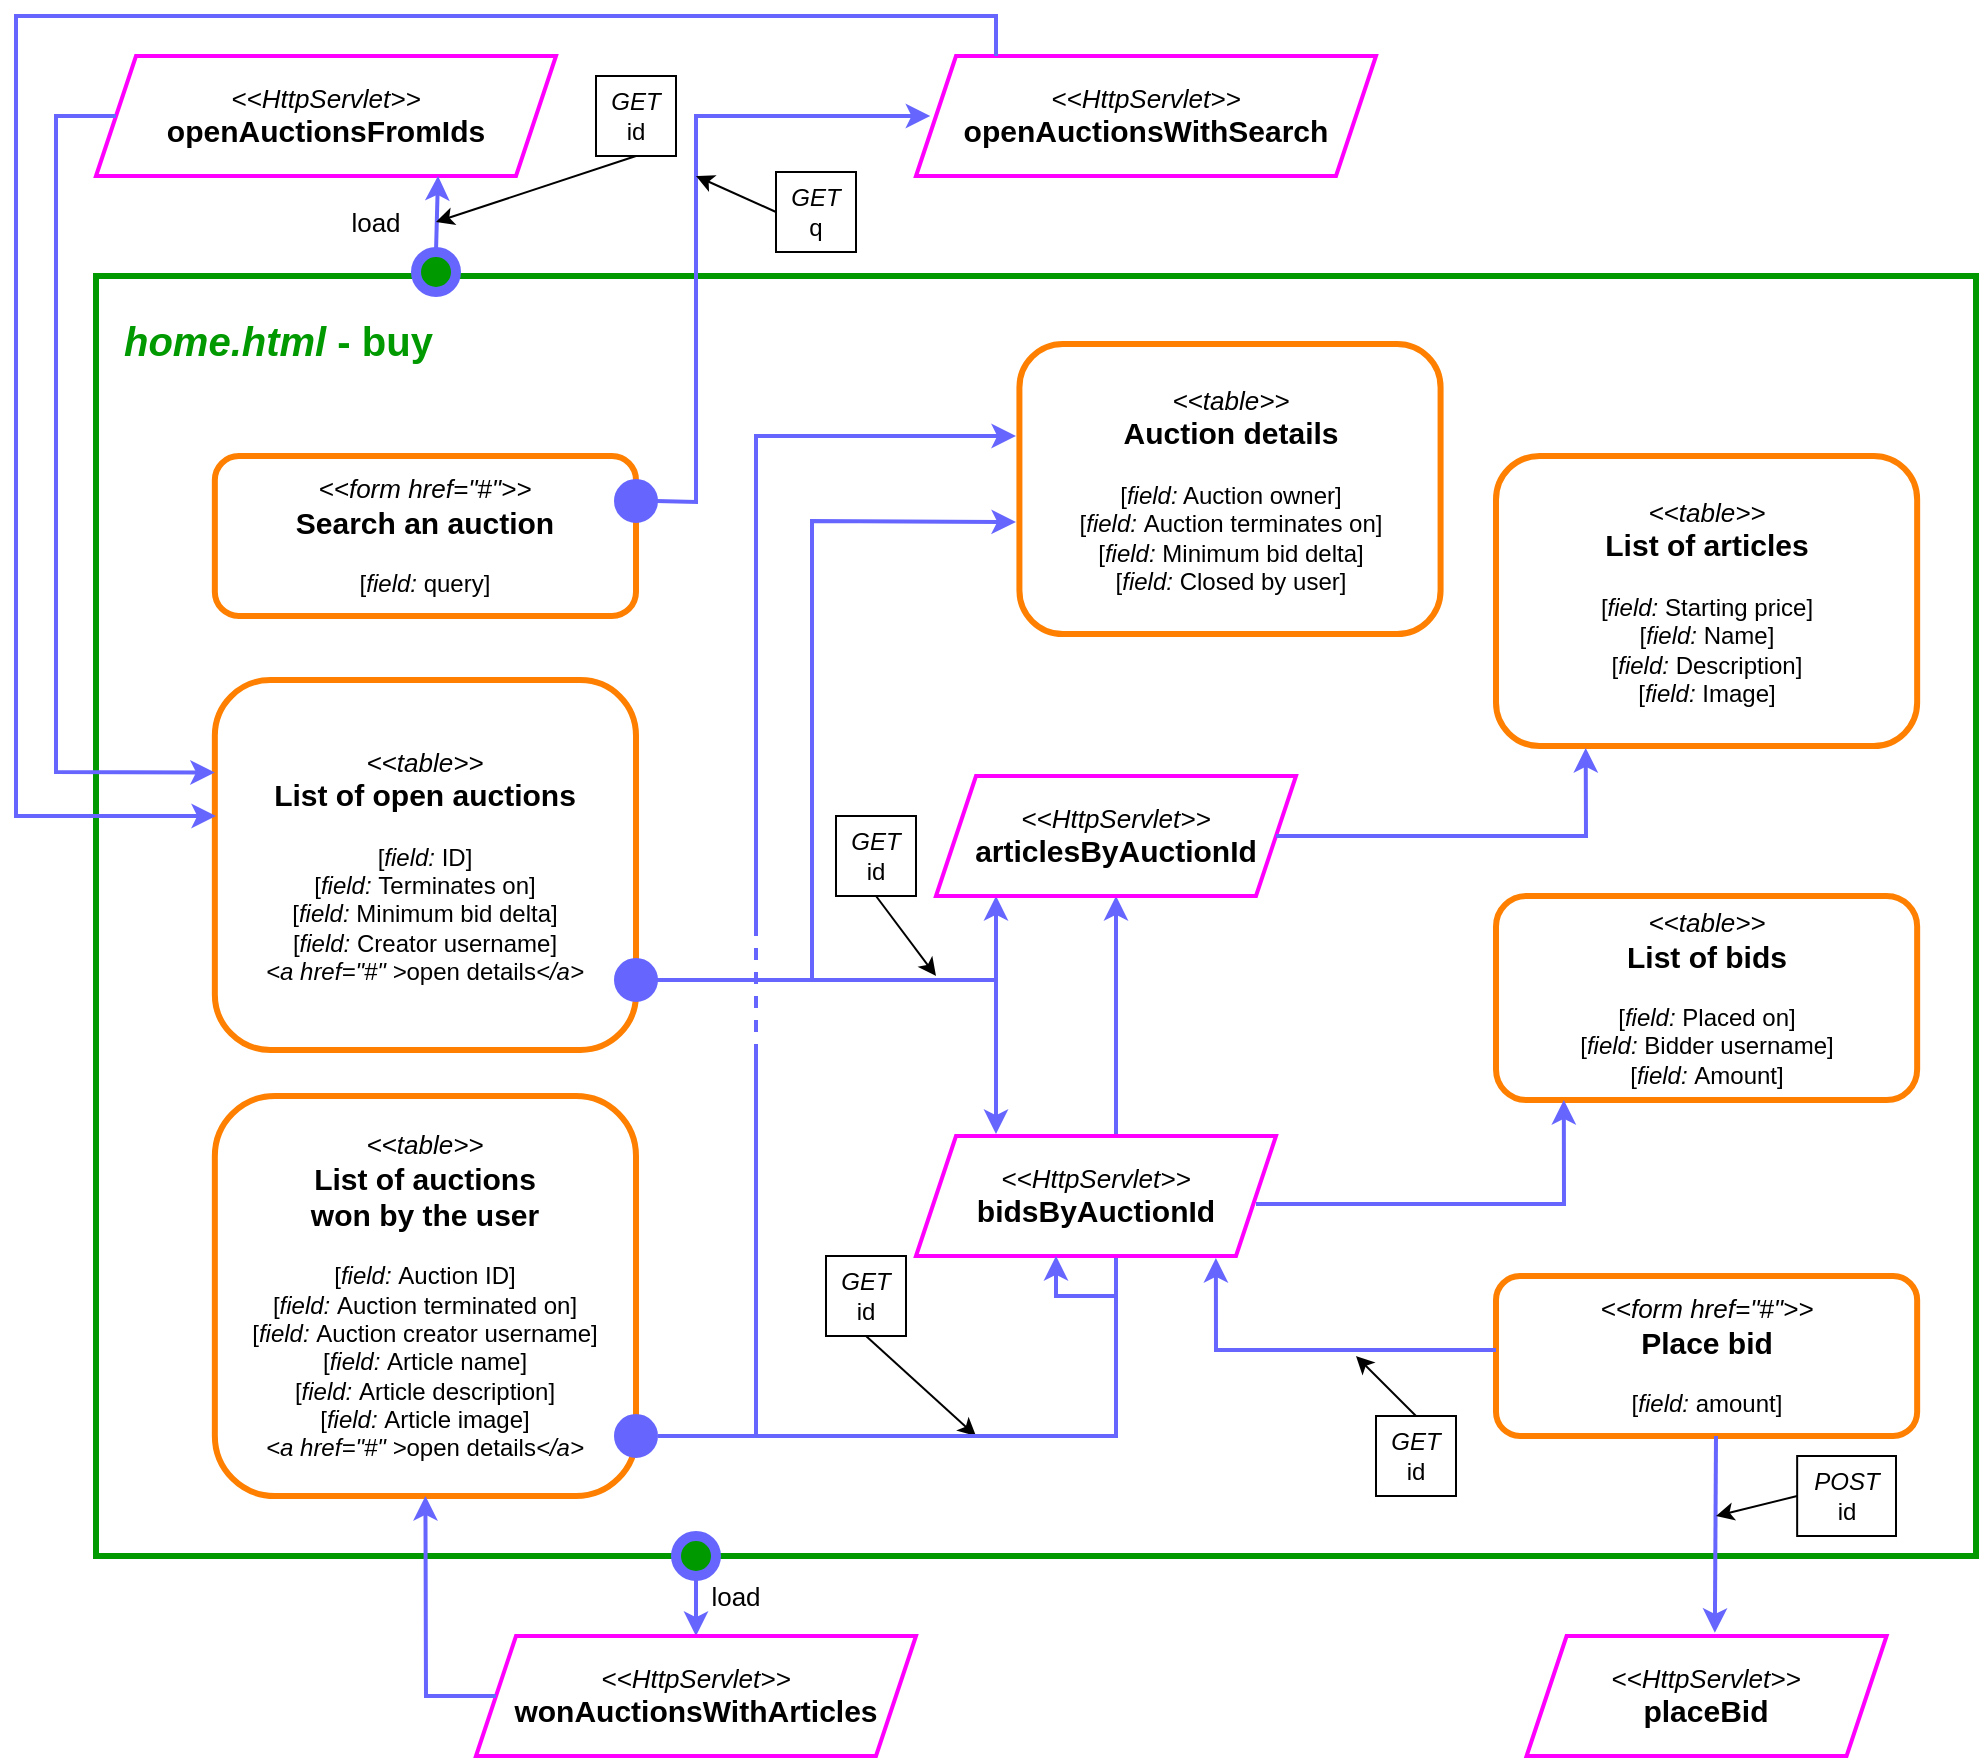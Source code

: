 <mxfile version="21.2.8" type="device">
  <diagram name="Page-1" id="SFD5FbLWe2inRmjffrm_">
    <mxGraphModel dx="810" dy="469" grid="1" gridSize="10" guides="1" tooltips="1" connect="1" arrows="1" fold="1" page="1" pageScale="1" pageWidth="850" pageHeight="1100" math="0" shadow="0">
      <root>
        <mxCell id="0" />
        <mxCell id="1" parent="0" />
        <mxCell id="dXeJd9fdskiibIoUs9Um-1" value="" style="whiteSpace=wrap;html=1;strokeWidth=3;strokeColor=#009900;movable=0;resizable=0;rotatable=0;deletable=0;editable=0;locked=1;connectable=0;" parent="1" vertex="1">
          <mxGeometry x="100" y="180" width="940" height="640" as="geometry" />
        </mxCell>
        <mxCell id="dXeJd9fdskiibIoUs9Um-32" value="&lt;i&gt;GET&lt;br&gt;&lt;/i&gt;id" style="rounded=0;whiteSpace=wrap;html=1;" parent="1" vertex="1">
          <mxGeometry x="470" y="450" width="40" height="40" as="geometry" />
        </mxCell>
        <mxCell id="dXeJd9fdskiibIoUs9Um-34" value="" style="endArrow=classic;html=1;rounded=0;exitX=0.5;exitY=1;exitDx=0;exitDy=0;" parent="1" source="dXeJd9fdskiibIoUs9Um-32" edge="1">
          <mxGeometry width="50" height="50" relative="1" as="geometry">
            <mxPoint x="510" y="570" as="sourcePoint" />
            <mxPoint x="520" y="530" as="targetPoint" />
          </mxGeometry>
        </mxCell>
        <mxCell id="dXeJd9fdskiibIoUs9Um-36" value="&lt;i&gt;GET&lt;br&gt;&lt;/i&gt;id" style="rounded=0;whiteSpace=wrap;html=1;" parent="1" vertex="1">
          <mxGeometry x="465" y="670" width="40" height="40" as="geometry" />
        </mxCell>
        <mxCell id="dXeJd9fdskiibIoUs9Um-37" value="" style="endArrow=classic;html=1;rounded=0;exitX=0.5;exitY=1;exitDx=0;exitDy=0;" parent="1" source="dXeJd9fdskiibIoUs9Um-36" edge="1">
          <mxGeometry width="50" height="50" relative="1" as="geometry">
            <mxPoint x="510" y="780" as="sourcePoint" />
            <mxPoint x="540" y="760" as="targetPoint" />
          </mxGeometry>
        </mxCell>
        <mxCell id="dXeJd9fdskiibIoUs9Um-2" value="&lt;font size=&quot;1&quot; color=&quot;#009900&quot; style=&quot;&quot;&gt;&lt;b style=&quot;font-size: 20px;&quot;&gt;&lt;i&gt;home.html&lt;/i&gt; - buy&lt;/b&gt;&lt;/font&gt;" style="text;html=1;strokeColor=none;fillColor=none;align=left;verticalAlign=middle;whiteSpace=wrap;rounded=0;" parent="1" vertex="1">
          <mxGeometry x="112.4" y="197" width="177.6" height="30" as="geometry" />
        </mxCell>
        <mxCell id="dXeJd9fdskiibIoUs9Um-3" value="&lt;font style=&quot;&quot;&gt;&lt;i&gt;&lt;font style=&quot;font-size: 13px;&quot;&gt;&amp;lt;&amp;lt;table&amp;gt;&amp;gt;&lt;/font&gt;&lt;/i&gt;&lt;br&gt;&lt;span style=&quot;font-size: 15px;&quot;&gt;&lt;b&gt;List of open auctions&lt;br&gt;&lt;/b&gt;&lt;/span&gt;&lt;br&gt;[&lt;i&gt;field:&lt;/i&gt; ID]&lt;br&gt;[&lt;i style=&quot;border-color: var(--border-color);&quot;&gt;field:&lt;/i&gt;&amp;nbsp;Terminates on]&lt;br&gt;[&lt;i style=&quot;border-color: var(--border-color);&quot;&gt;field:&lt;/i&gt;&amp;nbsp;Minimum bid delta]&lt;br&gt;[&lt;i style=&quot;border-color: var(--border-color);&quot;&gt;field:&lt;/i&gt;&amp;nbsp;Creator username]&lt;br&gt;&lt;span style=&quot;border-color: var(--border-color);&quot;&gt;&lt;font style=&quot;font-size: 12px;&quot;&gt;&lt;i&gt;&amp;lt;a href=&quot;#&quot; &amp;gt;&lt;/i&gt;open details&lt;i&gt;&amp;lt;/a&amp;gt;&lt;/i&gt;&lt;/font&gt;&lt;/span&gt;&lt;br&gt;&lt;/font&gt;" style="rounded=1;whiteSpace=wrap;html=1;strokeWidth=3;strokeColor=#FF8000;" parent="1" vertex="1">
          <mxGeometry x="159.42" y="382" width="210.58" height="185" as="geometry" />
        </mxCell>
        <mxCell id="dXeJd9fdskiibIoUs9Um-35" value="&lt;font style=&quot;&quot;&gt;&lt;i style=&quot;font-size: 13px;&quot;&gt;&amp;lt;&amp;lt;table&amp;gt;&amp;gt;&lt;/i&gt;&lt;br&gt;&lt;span style=&quot;font-size: 15px;&quot;&gt;&lt;b&gt;List of auctions&lt;br&gt;won by the user&lt;br&gt;&lt;/b&gt;&lt;/span&gt;&lt;br&gt;[&lt;i&gt;field:&lt;/i&gt;&amp;nbsp;Auction ID]&lt;br&gt;[&lt;i style=&quot;border-color: var(--border-color);&quot;&gt;field:&lt;/i&gt;&amp;nbsp;Auction terminated on]&lt;br&gt;[&lt;i style=&quot;border-color: var(--border-color);&quot;&gt;field:&lt;/i&gt;&amp;nbsp;Auction creator username]&lt;br&gt;[&lt;i style=&quot;border-color: var(--border-color);&quot;&gt;field:&lt;/i&gt;&amp;nbsp;Article name]&lt;br&gt;[&lt;i style=&quot;border-color: var(--border-color);&quot;&gt;field:&lt;/i&gt;&amp;nbsp;Article description]&lt;br&gt;[&lt;i style=&quot;border-color: var(--border-color);&quot;&gt;field:&lt;/i&gt;&amp;nbsp;Article image]&lt;br&gt;&lt;span style=&quot;border-color: var(--border-color);&quot;&gt;&lt;font style=&quot;border-color: var(--border-color);&quot;&gt;&lt;i&gt;&amp;lt;a href=&quot;#&quot; &amp;gt;&lt;/i&gt;open details&lt;i&gt;&amp;lt;/a&amp;gt;&lt;/i&gt;&lt;/font&gt;&lt;/span&gt;&lt;br&gt;&lt;/font&gt;" style="rounded=1;whiteSpace=wrap;html=1;strokeWidth=3;strokeColor=#FF8000;" parent="1" vertex="1">
          <mxGeometry x="159.42" y="590" width="210.58" height="200" as="geometry" />
        </mxCell>
        <mxCell id="dXeJd9fdskiibIoUs9Um-8" value="" style="ellipse;whiteSpace=wrap;html=1;aspect=fixed;strokeWidth=2;fillColor=#6666FF;strokeColor=#6666FF;" parent="1" vertex="1">
          <mxGeometry x="360" y="750" width="20" height="20" as="geometry" />
        </mxCell>
        <mxCell id="dXeJd9fdskiibIoUs9Um-10" value="" style="endArrow=none;html=1;rounded=0;strokeColor=#6666FF;strokeWidth=2;startArrow=classic;startFill=1;" parent="1" edge="1">
          <mxGeometry width="50" height="50" relative="1" as="geometry">
            <mxPoint x="610" y="490" as="sourcePoint" />
            <mxPoint x="381" y="760" as="targetPoint" />
            <Array as="points">
              <mxPoint x="610" y="760" />
            </Array>
          </mxGeometry>
        </mxCell>
        <mxCell id="T3EsUtSMvEaVMbdLduOL-2" value="" style="endArrow=none;html=1;rounded=0;strokeColor=#6666FF;strokeWidth=2;startArrow=classic;startFill=1;" parent="1" target="dXeJd9fdskiibIoUs9Um-6" edge="1">
          <mxGeometry width="50" height="50" relative="1" as="geometry">
            <mxPoint x="550" y="490" as="sourcePoint" />
            <mxPoint x="360" y="537" as="targetPoint" />
            <Array as="points">
              <mxPoint x="550" y="532" />
            </Array>
          </mxGeometry>
        </mxCell>
        <mxCell id="dXeJd9fdskiibIoUs9Um-6" value="" style="ellipse;whiteSpace=wrap;html=1;aspect=fixed;strokeWidth=2;fillColor=#6666FF;strokeColor=#6666FF;" parent="1" vertex="1">
          <mxGeometry x="360" y="522" width="20" height="20" as="geometry" />
        </mxCell>
        <mxCell id="vt7QC5vwdiBKCCCicauR-1" value="&lt;font style=&quot;&quot;&gt;&lt;i&gt;&lt;font style=&quot;font-size: 13px;&quot;&gt;&amp;lt;&amp;lt;form href=&quot;#&quot;&amp;gt;&amp;gt;&lt;/font&gt;&lt;/i&gt;&lt;br&gt;&lt;span style=&quot;font-size: 15px;&quot;&gt;&lt;b&gt;Search an auction&lt;br&gt;&lt;/b&gt;&lt;/span&gt;&lt;br&gt;[&lt;i&gt;field:&lt;/i&gt;&amp;nbsp;query]&lt;br&gt;&lt;/font&gt;" style="rounded=1;whiteSpace=wrap;html=1;strokeWidth=3;strokeColor=#FF8000;" parent="1" vertex="1">
          <mxGeometry x="159.42" y="270" width="210.58" height="80" as="geometry" />
        </mxCell>
        <mxCell id="vt7QC5vwdiBKCCCicauR-2" value="&lt;font style=&quot;&quot;&gt;&lt;i style=&quot;font-size: 13px;&quot;&gt;&amp;lt;&amp;lt;HttpServlet&amp;gt;&amp;gt;&lt;/i&gt;&lt;br&gt;&lt;span style=&quot;font-size: 15px;&quot;&gt;&lt;b&gt;openAuctionsWithSearch&lt;/b&gt;&lt;/span&gt;&lt;br&gt;&lt;/font&gt;" style="shape=parallelogram;perimeter=parallelogramPerimeter;whiteSpace=wrap;html=1;fixedSize=1;strokeColor=#FF00FF;strokeWidth=2;" parent="1" vertex="1">
          <mxGeometry x="510" y="70" width="230" height="60" as="geometry" />
        </mxCell>
        <mxCell id="vt7QC5vwdiBKCCCicauR-3" value="" style="ellipse;whiteSpace=wrap;html=1;aspect=fixed;strokeWidth=2;fillColor=#6666FF;strokeColor=#6666FF;" parent="1" vertex="1">
          <mxGeometry x="360" y="282.5" width="20" height="20" as="geometry" />
        </mxCell>
        <mxCell id="vt7QC5vwdiBKCCCicauR-4" value="" style="endArrow=none;html=1;rounded=0;strokeColor=#6666FF;strokeWidth=2;startArrow=classic;startFill=1;entryX=1;entryY=0.5;entryDx=0;entryDy=0;exitX=0.031;exitY=0.5;exitDx=0;exitDy=0;exitPerimeter=0;" parent="1" source="vt7QC5vwdiBKCCCicauR-2" target="vt7QC5vwdiBKCCCicauR-3" edge="1">
          <mxGeometry width="50" height="50" relative="1" as="geometry">
            <mxPoint x="470" y="140" as="sourcePoint" />
            <mxPoint x="320" y="160.66" as="targetPoint" />
            <Array as="points">
              <mxPoint x="400" y="100" />
              <mxPoint x="400" y="293" />
            </Array>
          </mxGeometry>
        </mxCell>
        <mxCell id="vt7QC5vwdiBKCCCicauR-6" value="" style="endArrow=none;html=1;rounded=0;strokeColor=#6666FF;strokeWidth=2;startArrow=classic;startFill=1;" parent="1" edge="1">
          <mxGeometry width="50" height="50" relative="1" as="geometry">
            <mxPoint x="160" y="450" as="sourcePoint" />
            <mxPoint x="550" y="70" as="targetPoint" />
            <Array as="points">
              <mxPoint x="60" y="450" />
              <mxPoint x="60" y="50" />
              <mxPoint x="550" y="50" />
            </Array>
          </mxGeometry>
        </mxCell>
        <mxCell id="vt7QC5vwdiBKCCCicauR-7" value="&lt;i&gt;GET&lt;br&gt;&lt;/i&gt;q" style="rounded=0;whiteSpace=wrap;html=1;" parent="1" vertex="1">
          <mxGeometry x="440" y="128" width="40" height="40" as="geometry" />
        </mxCell>
        <mxCell id="vt7QC5vwdiBKCCCicauR-8" value="" style="endArrow=classic;html=1;rounded=0;exitX=0;exitY=0.5;exitDx=0;exitDy=0;" parent="1" source="vt7QC5vwdiBKCCCicauR-7" edge="1">
          <mxGeometry width="50" height="50" relative="1" as="geometry">
            <mxPoint x="335" y="210" as="sourcePoint" />
            <mxPoint x="400" y="130" as="targetPoint" />
          </mxGeometry>
        </mxCell>
        <mxCell id="vt7QC5vwdiBKCCCicauR-12" value="&lt;font style=&quot;&quot;&gt;&lt;i&gt;&lt;font style=&quot;font-size: 13px;&quot;&gt;&amp;lt;&amp;lt;table&amp;gt;&amp;gt;&lt;/font&gt;&lt;/i&gt;&lt;br&gt;&lt;span style=&quot;font-size: 15px;&quot;&gt;&lt;b&gt;List of articles&lt;br&gt;&lt;/b&gt;&lt;/span&gt;&lt;br&gt;[&lt;i&gt;field:&lt;/i&gt; Starting price]&lt;br&gt;[&lt;i style=&quot;border-color: var(--border-color);&quot;&gt;field:&lt;/i&gt;&amp;nbsp;Name]&lt;br&gt;[&lt;i style=&quot;border-color: var(--border-color);&quot;&gt;field:&lt;/i&gt;&amp;nbsp;Description]&lt;br&gt;[&lt;i style=&quot;border-color: var(--border-color);&quot;&gt;field:&lt;/i&gt;&amp;nbsp;Image]&lt;br&gt;&lt;/font&gt;" style="rounded=1;whiteSpace=wrap;html=1;strokeWidth=3;strokeColor=#FF8000;" parent="1" vertex="1">
          <mxGeometry x="800" y="270" width="210.58" height="145" as="geometry" />
        </mxCell>
        <mxCell id="vt7QC5vwdiBKCCCicauR-13" value="&lt;font style=&quot;&quot;&gt;&lt;i&gt;&lt;font style=&quot;font-size: 13px;&quot;&gt;&amp;lt;&amp;lt;table&amp;gt;&amp;gt;&lt;/font&gt;&lt;/i&gt;&lt;br&gt;&lt;span style=&quot;font-size: 15px;&quot;&gt;&lt;b&gt;List of bids&lt;br&gt;&lt;/b&gt;&lt;/span&gt;&lt;br&gt;[&lt;i&gt;field:&lt;/i&gt; Placed on]&lt;br&gt;[&lt;i style=&quot;border-color: var(--border-color);&quot;&gt;field:&lt;/i&gt;&amp;nbsp;Bidder username]&lt;br&gt;[&lt;i style=&quot;border-color: var(--border-color);&quot;&gt;field:&lt;/i&gt;&amp;nbsp;Amount]&lt;br&gt;&lt;/font&gt;" style="rounded=1;whiteSpace=wrap;html=1;strokeWidth=3;strokeColor=#FF8000;" parent="1" vertex="1">
          <mxGeometry x="800" y="490" width="210.58" height="102" as="geometry" />
        </mxCell>
        <mxCell id="vt7QC5vwdiBKCCCicauR-14" value="&lt;font style=&quot;&quot;&gt;&lt;i style=&quot;font-size: 13px;&quot;&gt;&amp;lt;&amp;lt;HttpServlet&amp;gt;&amp;gt;&lt;/i&gt;&lt;br&gt;&lt;span style=&quot;font-size: 15px;&quot;&gt;&lt;b&gt;articlesByAuctionId&lt;/b&gt;&lt;/span&gt;&lt;br&gt;&lt;/font&gt;" style="shape=parallelogram;perimeter=parallelogramPerimeter;whiteSpace=wrap;html=1;fixedSize=1;strokeColor=#FF00FF;strokeWidth=2;" parent="1" vertex="1">
          <mxGeometry x="520" y="430" width="180" height="60" as="geometry" />
        </mxCell>
        <mxCell id="dXeJd9fdskiibIoUs9Um-12" value="&lt;font style=&quot;&quot;&gt;&lt;i style=&quot;font-size: 13px;&quot;&gt;&amp;lt;&amp;lt;HttpServlet&amp;gt;&amp;gt;&lt;/i&gt;&lt;br&gt;&lt;span style=&quot;font-size: 15px;&quot;&gt;&lt;b&gt;bidsByAuctionId&lt;/b&gt;&lt;/span&gt;&lt;br&gt;&lt;/font&gt;" style="shape=parallelogram;perimeter=parallelogramPerimeter;whiteSpace=wrap;html=1;fixedSize=1;strokeColor=#FF00FF;strokeWidth=2;" parent="1" vertex="1">
          <mxGeometry x="510" y="610" width="180" height="60" as="geometry" />
        </mxCell>
        <mxCell id="vt7QC5vwdiBKCCCicauR-15" value="" style="endArrow=none;html=1;rounded=0;strokeColor=#6666FF;strokeWidth=2;startArrow=classic;startFill=1;" parent="1" edge="1">
          <mxGeometry width="50" height="50" relative="1" as="geometry">
            <mxPoint x="550" y="609" as="sourcePoint" />
            <mxPoint x="550" y="530" as="targetPoint" />
          </mxGeometry>
        </mxCell>
        <mxCell id="vt7QC5vwdiBKCCCicauR-16" value="" style="endArrow=none;html=1;rounded=0;strokeColor=#6666FF;strokeWidth=2;startArrow=classic;startFill=1;" parent="1" edge="1">
          <mxGeometry width="50" height="50" relative="1" as="geometry">
            <mxPoint x="580" y="670" as="sourcePoint" />
            <mxPoint x="610" y="690" as="targetPoint" />
            <Array as="points">
              <mxPoint x="580" y="690" />
            </Array>
          </mxGeometry>
        </mxCell>
        <mxCell id="vt7QC5vwdiBKCCCicauR-17" value="" style="endArrow=none;html=1;rounded=0;strokeColor=#6666FF;strokeWidth=2;startArrow=classic;startFill=1;entryX=1;entryY=0.5;entryDx=0;entryDy=0;exitX=0.213;exitY=1.007;exitDx=0;exitDy=0;exitPerimeter=0;" parent="1" source="vt7QC5vwdiBKCCCicauR-12" target="vt7QC5vwdiBKCCCicauR-14" edge="1">
          <mxGeometry width="50" height="50" relative="1" as="geometry">
            <mxPoint x="810" y="460" as="sourcePoint" />
            <mxPoint x="760" y="450" as="targetPoint" />
            <Array as="points">
              <mxPoint x="845" y="460" />
            </Array>
          </mxGeometry>
        </mxCell>
        <mxCell id="vt7QC5vwdiBKCCCicauR-18" value="" style="endArrow=none;html=1;rounded=0;strokeColor=#6666FF;strokeWidth=2;startArrow=classic;startFill=1;entryX=1;entryY=0.5;entryDx=0;entryDy=0;exitX=0.161;exitY=1;exitDx=0;exitDy=0;exitPerimeter=0;" parent="1" source="vt7QC5vwdiBKCCCicauR-13" edge="1">
          <mxGeometry width="50" height="50" relative="1" as="geometry">
            <mxPoint x="756" y="591" as="sourcePoint" />
            <mxPoint x="680" y="644" as="targetPoint" />
            <Array as="points">
              <mxPoint x="834" y="644" />
            </Array>
          </mxGeometry>
        </mxCell>
        <mxCell id="vt7QC5vwdiBKCCCicauR-19" value="&lt;font style=&quot;&quot;&gt;&lt;i&gt;&lt;font style=&quot;font-size: 13px;&quot;&gt;&amp;lt;&amp;lt;form href=&quot;#&quot;&amp;gt;&amp;gt;&lt;/font&gt;&lt;/i&gt;&lt;br&gt;&lt;span style=&quot;font-size: 15px;&quot;&gt;&lt;b&gt;Place bid&lt;br&gt;&lt;/b&gt;&lt;/span&gt;&lt;br&gt;[&lt;i&gt;field:&lt;/i&gt;&amp;nbsp;amount]&lt;br&gt;&lt;/font&gt;" style="rounded=1;whiteSpace=wrap;html=1;strokeWidth=3;strokeColor=#FF8000;" parent="1" vertex="1">
          <mxGeometry x="800" y="680" width="210.58" height="80" as="geometry" />
        </mxCell>
        <mxCell id="vt7QC5vwdiBKCCCicauR-20" value="&lt;font style=&quot;&quot;&gt;&lt;i style=&quot;font-size: 13px;&quot;&gt;&amp;lt;&amp;lt;HttpServlet&amp;gt;&amp;gt;&lt;/i&gt;&lt;br&gt;&lt;span style=&quot;font-size: 15px;&quot;&gt;&lt;b&gt;placeBid&lt;/b&gt;&lt;/span&gt;&lt;br&gt;&lt;/font&gt;" style="shape=parallelogram;perimeter=parallelogramPerimeter;whiteSpace=wrap;html=1;fixedSize=1;strokeColor=#FF00FF;strokeWidth=2;" parent="1" vertex="1">
          <mxGeometry x="815.29" y="860" width="180" height="60" as="geometry" />
        </mxCell>
        <mxCell id="vt7QC5vwdiBKCCCicauR-21" value="" style="endArrow=none;html=1;rounded=0;strokeColor=#6666FF;strokeWidth=2;startArrow=classic;startFill=1;exitX=0.523;exitY=-0.027;exitDx=0;exitDy=0;exitPerimeter=0;" parent="1" source="vt7QC5vwdiBKCCCicauR-20" edge="1">
          <mxGeometry width="50" height="50" relative="1" as="geometry">
            <mxPoint x="910" y="839" as="sourcePoint" />
            <mxPoint x="910" y="760" as="targetPoint" />
          </mxGeometry>
        </mxCell>
        <mxCell id="vt7QC5vwdiBKCCCicauR-23" value="" style="endArrow=none;html=1;rounded=0;strokeColor=#6666FF;strokeWidth=2;startArrow=classic;startFill=1;exitX=0.833;exitY=1.067;exitDx=0;exitDy=0;exitPerimeter=0;" parent="1" edge="1">
          <mxGeometry width="50" height="50" relative="1" as="geometry">
            <mxPoint x="659.94" y="671.02" as="sourcePoint" />
            <mxPoint x="800" y="717" as="targetPoint" />
            <Array as="points">
              <mxPoint x="660" y="717" />
            </Array>
          </mxGeometry>
        </mxCell>
        <mxCell id="vt7QC5vwdiBKCCCicauR-24" value="&lt;i&gt;GET&lt;br&gt;&lt;/i&gt;id" style="rounded=0;whiteSpace=wrap;html=1;" parent="1" vertex="1">
          <mxGeometry x="740" y="750" width="40" height="40" as="geometry" />
        </mxCell>
        <mxCell id="vt7QC5vwdiBKCCCicauR-25" value="" style="endArrow=classic;html=1;rounded=0;exitX=0.5;exitY=0;exitDx=0;exitDy=0;" parent="1" source="vt7QC5vwdiBKCCCicauR-24" edge="1">
          <mxGeometry width="50" height="50" relative="1" as="geometry">
            <mxPoint x="740" y="870" as="sourcePoint" />
            <mxPoint x="730" y="720" as="targetPoint" />
          </mxGeometry>
        </mxCell>
        <mxCell id="vt7QC5vwdiBKCCCicauR-26" value="&lt;i&gt;POST&lt;br&gt;&lt;/i&gt;id" style="rounded=0;whiteSpace=wrap;html=1;" parent="1" vertex="1">
          <mxGeometry x="950.58" y="770" width="49.42" height="40" as="geometry" />
        </mxCell>
        <mxCell id="vt7QC5vwdiBKCCCicauR-27" value="" style="endArrow=classic;html=1;rounded=0;exitX=0;exitY=0.5;exitDx=0;exitDy=0;" parent="1" source="vt7QC5vwdiBKCCCicauR-26" edge="1">
          <mxGeometry width="50" height="50" relative="1" as="geometry">
            <mxPoint x="1035.58" y="885" as="sourcePoint" />
            <mxPoint x="910" y="800" as="targetPoint" />
          </mxGeometry>
        </mxCell>
        <mxCell id="vt7QC5vwdiBKCCCicauR-28" value="&lt;font style=&quot;&quot;&gt;&lt;i&gt;&lt;font style=&quot;font-size: 13px;&quot;&gt;&amp;lt;&amp;lt;table&amp;gt;&amp;gt;&lt;/font&gt;&lt;/i&gt;&lt;br&gt;&lt;span style=&quot;font-size: 15px;&quot;&gt;&lt;b&gt;Auction details&lt;br&gt;&lt;/b&gt;&lt;/span&gt;&lt;br&gt;[&lt;i&gt;field:&lt;/i&gt; Auction owner]&lt;br&gt;[&lt;i style=&quot;border-color: var(--border-color);&quot;&gt;field:&lt;/i&gt;&amp;nbsp;Auction terminates on]&lt;br&gt;[&lt;i style=&quot;border-color: var(--border-color);&quot;&gt;field:&lt;/i&gt;&amp;nbsp;Minimum bid delta]&lt;br&gt;[&lt;i style=&quot;border-color: var(--border-color);&quot;&gt;field:&lt;/i&gt;&amp;nbsp;Closed by user]&lt;br&gt;&lt;/font&gt;" style="rounded=1;whiteSpace=wrap;html=1;strokeWidth=3;strokeColor=#FF8000;" parent="1" vertex="1">
          <mxGeometry x="561.71" y="214" width="210.58" height="145" as="geometry" />
        </mxCell>
        <mxCell id="vt7QC5vwdiBKCCCicauR-29" value="" style="ellipse;whiteSpace=wrap;html=1;aspect=fixed;strokeWidth=5;fillColor=#009900;strokeColor=#6666FF;" parent="1" vertex="1">
          <mxGeometry x="390" y="810" width="20" height="20" as="geometry" />
        </mxCell>
        <mxCell id="vt7QC5vwdiBKCCCicauR-30" value="" style="endArrow=none;html=1;rounded=0;strokeColor=#6666FF;strokeWidth=2;startArrow=classic;startFill=1;" parent="1" edge="1">
          <mxGeometry width="50" height="50" relative="1" as="geometry">
            <mxPoint x="400" y="860" as="sourcePoint" />
            <mxPoint x="400" y="830" as="targetPoint" />
          </mxGeometry>
        </mxCell>
        <mxCell id="vt7QC5vwdiBKCCCicauR-31" value="&lt;font style=&quot;font-size: 13px;&quot;&gt;load&lt;/font&gt;" style="text;html=1;strokeColor=none;fillColor=none;align=center;verticalAlign=middle;whiteSpace=wrap;rounded=0;" parent="1" vertex="1">
          <mxGeometry x="390" y="825" width="60" height="30" as="geometry" />
        </mxCell>
        <mxCell id="vt7QC5vwdiBKCCCicauR-32" value="&lt;font style=&quot;&quot;&gt;&lt;i style=&quot;font-size: 13px;&quot;&gt;&amp;lt;&amp;lt;HttpServlet&amp;gt;&amp;gt;&lt;/i&gt;&lt;br&gt;&lt;span style=&quot;font-size: 15px;&quot;&gt;&lt;b&gt;wonAuctionsWithArticles&lt;/b&gt;&lt;/span&gt;&lt;br&gt;&lt;/font&gt;" style="shape=parallelogram;perimeter=parallelogramPerimeter;whiteSpace=wrap;html=1;fixedSize=1;strokeColor=#FF00FF;strokeWidth=2;" parent="1" vertex="1">
          <mxGeometry x="290" y="860" width="220" height="60" as="geometry" />
        </mxCell>
        <mxCell id="vt7QC5vwdiBKCCCicauR-33" value="" style="endArrow=none;html=1;rounded=0;strokeColor=#6666FF;strokeWidth=2;startArrow=classic;startFill=1;entryX=0;entryY=0.5;entryDx=0;entryDy=0;exitX=0.5;exitY=1;exitDx=0;exitDy=0;" parent="1" source="dXeJd9fdskiibIoUs9Um-35" target="vt7QC5vwdiBKCCCicauR-32" edge="1">
          <mxGeometry width="50" height="50" relative="1" as="geometry">
            <mxPoint x="159.42" y="959" as="sourcePoint" />
            <mxPoint x="159.42" y="880" as="targetPoint" />
            <Array as="points">
              <mxPoint x="265" y="890" />
            </Array>
          </mxGeometry>
        </mxCell>
        <mxCell id="vt7QC5vwdiBKCCCicauR-34" value="&lt;font style=&quot;&quot;&gt;&lt;i style=&quot;font-size: 13px;&quot;&gt;&amp;lt;&amp;lt;HttpServlet&amp;gt;&amp;gt;&lt;/i&gt;&lt;br&gt;&lt;span style=&quot;font-size: 15px;&quot;&gt;&lt;b&gt;openAuctionsFromIds&lt;/b&gt;&lt;/span&gt;&lt;br&gt;&lt;/font&gt;" style="shape=parallelogram;perimeter=parallelogramPerimeter;whiteSpace=wrap;html=1;fixedSize=1;strokeColor=#FF00FF;strokeWidth=2;" parent="1" vertex="1">
          <mxGeometry x="100" y="70" width="230" height="60" as="geometry" />
        </mxCell>
        <mxCell id="vt7QC5vwdiBKCCCicauR-35" value="" style="ellipse;whiteSpace=wrap;html=1;aspect=fixed;strokeWidth=5;fillColor=#009900;strokeColor=#6666FF;" parent="1" vertex="1">
          <mxGeometry x="260" y="168" width="20" height="20" as="geometry" />
        </mxCell>
        <mxCell id="vt7QC5vwdiBKCCCicauR-36" value="" style="endArrow=none;html=1;rounded=0;strokeColor=#6666FF;strokeWidth=2;startArrow=classic;startFill=1;entryX=0.5;entryY=0;entryDx=0;entryDy=0;exitX=0.807;exitY=1.036;exitDx=0;exitDy=0;exitPerimeter=0;" parent="1" target="vt7QC5vwdiBKCCCicauR-35" edge="1">
          <mxGeometry width="50" height="50" relative="1" as="geometry">
            <mxPoint x="271" y="130" as="sourcePoint" />
            <mxPoint x="270" y="228.33" as="targetPoint" />
          </mxGeometry>
        </mxCell>
        <mxCell id="vt7QC5vwdiBKCCCicauR-37" value="&lt;font style=&quot;font-size: 13px;&quot;&gt;load&lt;/font&gt;" style="text;html=1;strokeColor=none;fillColor=none;align=center;verticalAlign=middle;whiteSpace=wrap;rounded=0;" parent="1" vertex="1">
          <mxGeometry x="210" y="138" width="60" height="30" as="geometry" />
        </mxCell>
        <mxCell id="vt7QC5vwdiBKCCCicauR-38" value="" style="endArrow=none;html=1;rounded=0;strokeColor=#6666FF;strokeWidth=2;startArrow=classic;startFill=1;entryX=0;entryY=0.5;entryDx=0;entryDy=0;exitX=0;exitY=0.25;exitDx=0;exitDy=0;" parent="1" source="dXeJd9fdskiibIoUs9Um-3" target="vt7QC5vwdiBKCCCicauR-34" edge="1">
          <mxGeometry width="50" height="50" relative="1" as="geometry">
            <mxPoint x="281" y="140" as="sourcePoint" />
            <mxPoint x="280" y="178" as="targetPoint" />
            <Array as="points">
              <mxPoint x="80" y="428" />
              <mxPoint x="80" y="100" />
            </Array>
          </mxGeometry>
        </mxCell>
        <mxCell id="vt7QC5vwdiBKCCCicauR-39" value="&lt;i&gt;GET&lt;br&gt;&lt;/i&gt;id" style="rounded=0;whiteSpace=wrap;html=1;" parent="1" vertex="1">
          <mxGeometry x="350" y="80" width="40" height="40" as="geometry" />
        </mxCell>
        <mxCell id="vt7QC5vwdiBKCCCicauR-40" value="" style="endArrow=classic;html=1;rounded=0;exitX=0.5;exitY=1;exitDx=0;exitDy=0;entryX=1;entryY=0.5;entryDx=0;entryDy=0;" parent="1" source="vt7QC5vwdiBKCCCicauR-39" target="vt7QC5vwdiBKCCCicauR-37" edge="1">
          <mxGeometry width="50" height="50" relative="1" as="geometry">
            <mxPoint x="305" y="150" as="sourcePoint" />
            <mxPoint x="320" y="110" as="targetPoint" />
          </mxGeometry>
        </mxCell>
        <mxCell id="EuxqUZwCXSixZA5qBJLW-1" value="" style="endArrow=none;html=1;rounded=0;strokeColor=#6666FF;strokeWidth=2;startArrow=classic;startFill=1;" parent="1" edge="1">
          <mxGeometry width="50" height="50" relative="1" as="geometry">
            <mxPoint x="560" y="260" as="sourcePoint" />
            <mxPoint x="430" y="510" as="targetPoint" />
            <Array as="points">
              <mxPoint x="430" y="260" />
            </Array>
          </mxGeometry>
        </mxCell>
        <mxCell id="EuxqUZwCXSixZA5qBJLW-2" value="" style="endArrow=none;html=1;rounded=0;strokeColor=#6666FF;strokeWidth=2;startArrow=none;startFill=0;dashed=1;" parent="1" edge="1">
          <mxGeometry width="50" height="50" relative="1" as="geometry">
            <mxPoint x="430" y="570" as="sourcePoint" />
            <mxPoint x="430" y="500" as="targetPoint" />
          </mxGeometry>
        </mxCell>
        <mxCell id="EuxqUZwCXSixZA5qBJLW-3" value="" style="endArrow=none;html=1;rounded=0;strokeColor=#6666FF;strokeWidth=2;startArrow=none;startFill=0;" parent="1" edge="1">
          <mxGeometry width="50" height="50" relative="1" as="geometry">
            <mxPoint x="430" y="760" as="sourcePoint" />
            <mxPoint x="430" y="570" as="targetPoint" />
          </mxGeometry>
        </mxCell>
        <mxCell id="EuxqUZwCXSixZA5qBJLW-4" value="" style="endArrow=none;html=1;rounded=0;strokeColor=#6666FF;strokeWidth=2;startArrow=classic;startFill=1;" parent="1" edge="1">
          <mxGeometry width="50" height="50" relative="1" as="geometry">
            <mxPoint x="560" y="303" as="sourcePoint" />
            <mxPoint x="458" y="532.5" as="targetPoint" />
            <Array as="points">
              <mxPoint x="458" y="302.5" />
            </Array>
          </mxGeometry>
        </mxCell>
      </root>
    </mxGraphModel>
  </diagram>
</mxfile>
